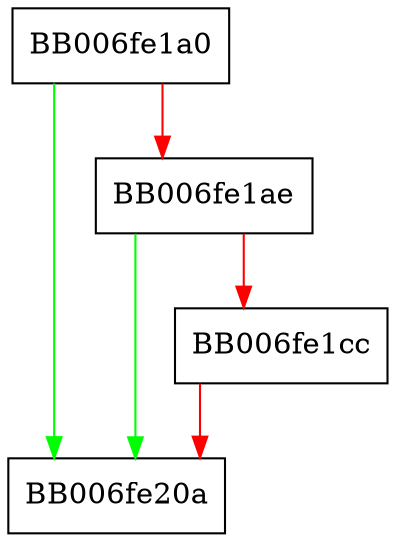 digraph rc2_128_cbc_newctx {
  node [shape="box"];
  graph [splines=ortho];
  BB006fe1a0 -> BB006fe20a [color="green"];
  BB006fe1a0 -> BB006fe1ae [color="red"];
  BB006fe1ae -> BB006fe20a [color="green"];
  BB006fe1ae -> BB006fe1cc [color="red"];
  BB006fe1cc -> BB006fe20a [color="red"];
}